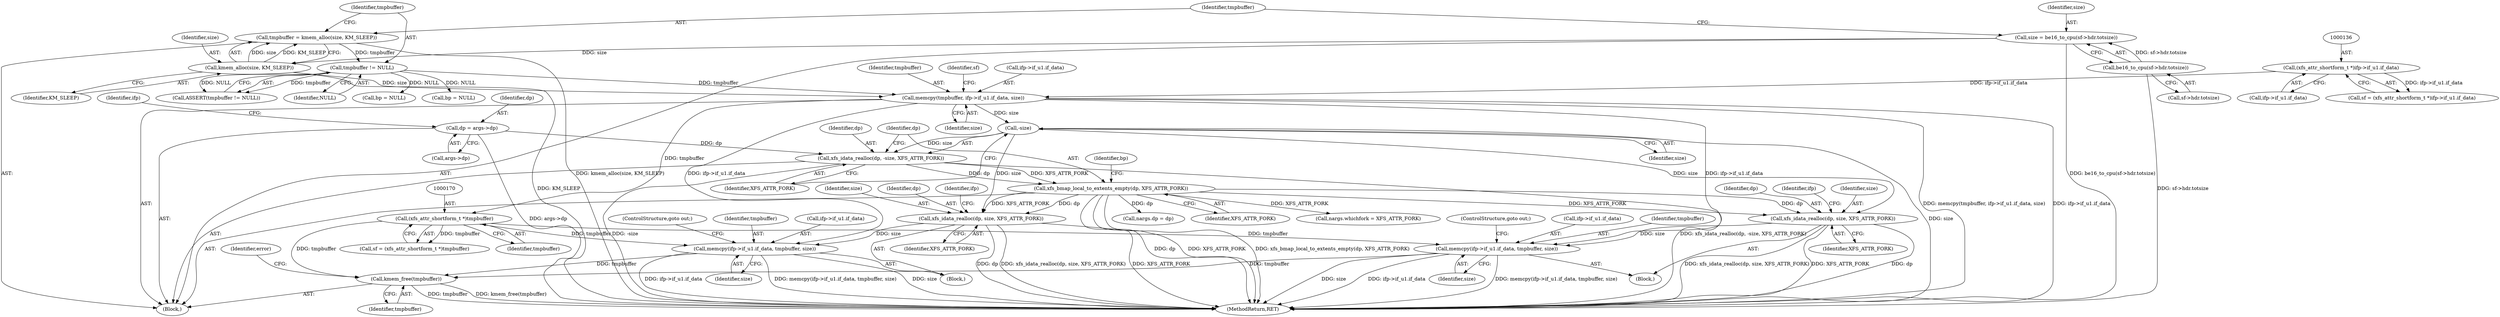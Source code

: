 digraph "0_linux_bb3d48dcf86a97dc25fe9fc2c11938e19cb4399a@API" {
"1000419" [label="(Call,kmem_free(tmpbuffer))"];
"1000202" [label="(Call,memcpy(ifp->if_u1.if_data, tmpbuffer, size))"];
"1000159" [label="(Call,memcpy(tmpbuffer, ifp->if_u1.if_data, size))"];
"1000156" [label="(Call,tmpbuffer != NULL)"];
"1000150" [label="(Call,tmpbuffer = kmem_alloc(size, KM_SLEEP))"];
"1000152" [label="(Call,kmem_alloc(size, KM_SLEEP))"];
"1000142" [label="(Call,size = be16_to_cpu(sf->hdr.totsize))"];
"1000144" [label="(Call,be16_to_cpu(sf->hdr.totsize))"];
"1000135" [label="(Call,(xfs_attr_shortform_t *)ifp->if_u1.if_data)"];
"1000169" [label="(Call,(xfs_attr_shortform_t *)tmpbuffer)"];
"1000198" [label="(Call,xfs_idata_realloc(dp, size, XFS_ATTR_FORK))"];
"1000177" [label="(Call,xfs_bmap_local_to_extents_empty(dp, XFS_ATTR_FORK))"];
"1000172" [label="(Call,xfs_idata_realloc(dp, -size, XFS_ATTR_FORK))"];
"1000123" [label="(Call,dp = args->dp)"];
"1000174" [label="(Call,-size)"];
"1000241" [label="(Call,memcpy(ifp->if_u1.if_data, tmpbuffer, size))"];
"1000237" [label="(Call,xfs_idata_realloc(dp, size, XFS_ATTR_FORK))"];
"1000109" [label="(Block,)"];
"1000151" [label="(Identifier,tmpbuffer)"];
"1000150" [label="(Call,tmpbuffer = kmem_alloc(size, KM_SLEEP))"];
"1000155" [label="(Call,ASSERT(tmpbuffer != NULL))"];
"1000154" [label="(Identifier,KM_SLEEP)"];
"1000143" [label="(Identifier,size)"];
"1000180" [label="(Call,bp = NULL)"];
"1000175" [label="(Identifier,size)"];
"1000142" [label="(Call,size = be16_to_cpu(sf->hdr.totsize))"];
"1000161" [label="(Call,ifp->if_u1.if_data)"];
"1000249" [label="(ControlStructure,goto out;)"];
"1000208" [label="(Identifier,tmpbuffer)"];
"1000181" [label="(Identifier,bp)"];
"1000205" [label="(Identifier,ifp)"];
"1000176" [label="(Identifier,XFS_ATTR_FORK)"];
"1000169" [label="(Call,(xfs_attr_shortform_t *)tmpbuffer)"];
"1000160" [label="(Identifier,tmpbuffer)"];
"1000420" [label="(Identifier,tmpbuffer)"];
"1000159" [label="(Call,memcpy(tmpbuffer, ifp->if_u1.if_data, size))"];
"1000419" [label="(Call,kmem_free(tmpbuffer))"];
"1000191" [label="(Block,)"];
"1000210" [label="(ControlStructure,goto out;)"];
"1000166" [label="(Identifier,size)"];
"1000231" [label="(Call,bp = NULL)"];
"1000133" [label="(Call,sf = (xfs_attr_shortform_t *)ifp->if_u1.if_data)"];
"1000177" [label="(Call,xfs_bmap_local_to_extents_empty(dp, XFS_ATTR_FORK))"];
"1000247" [label="(Identifier,tmpbuffer)"];
"1000144" [label="(Call,be16_to_cpu(sf->hdr.totsize))"];
"1000244" [label="(Identifier,ifp)"];
"1000153" [label="(Identifier,size)"];
"1000241" [label="(Call,memcpy(ifp->if_u1.if_data, tmpbuffer, size))"];
"1000248" [label="(Identifier,size)"];
"1000258" [label="(Call,nargs.dp = dp)"];
"1000135" [label="(Call,(xfs_attr_shortform_t *)ifp->if_u1.if_data)"];
"1000174" [label="(Call,-size)"];
"1000203" [label="(Call,ifp->if_u1.if_data)"];
"1000137" [label="(Call,ifp->if_u1.if_data)"];
"1000171" [label="(Identifier,tmpbuffer)"];
"1000156" [label="(Call,tmpbuffer != NULL)"];
"1000157" [label="(Identifier,tmpbuffer)"];
"1000125" [label="(Call,args->dp)"];
"1000200" [label="(Identifier,size)"];
"1000209" [label="(Identifier,size)"];
"1000173" [label="(Identifier,dp)"];
"1000167" [label="(Call,sf = (xfs_attr_shortform_t *)tmpbuffer)"];
"1000198" [label="(Call,xfs_idata_realloc(dp, size, XFS_ATTR_FORK))"];
"1000179" [label="(Identifier,XFS_ATTR_FORK)"];
"1000239" [label="(Identifier,size)"];
"1000145" [label="(Call,sf->hdr.totsize)"];
"1000152" [label="(Call,kmem_alloc(size, KM_SLEEP))"];
"1000238" [label="(Identifier,dp)"];
"1000242" [label="(Call,ifp->if_u1.if_data)"];
"1000423" [label="(MethodReturn,RET)"];
"1000178" [label="(Identifier,dp)"];
"1000199" [label="(Identifier,dp)"];
"1000123" [label="(Call,dp = args->dp)"];
"1000291" [label="(Call,nargs.whichfork = XFS_ATTR_FORK)"];
"1000237" [label="(Call,xfs_idata_realloc(dp, size, XFS_ATTR_FORK))"];
"1000158" [label="(Identifier,NULL)"];
"1000124" [label="(Identifier,dp)"];
"1000129" [label="(Identifier,ifp)"];
"1000240" [label="(Identifier,XFS_ATTR_FORK)"];
"1000168" [label="(Identifier,sf)"];
"1000202" [label="(Call,memcpy(ifp->if_u1.if_data, tmpbuffer, size))"];
"1000224" [label="(Block,)"];
"1000422" [label="(Identifier,error)"];
"1000201" [label="(Identifier,XFS_ATTR_FORK)"];
"1000172" [label="(Call,xfs_idata_realloc(dp, -size, XFS_ATTR_FORK))"];
"1000419" -> "1000109"  [label="AST: "];
"1000419" -> "1000420"  [label="CFG: "];
"1000420" -> "1000419"  [label="AST: "];
"1000422" -> "1000419"  [label="CFG: "];
"1000419" -> "1000423"  [label="DDG: tmpbuffer"];
"1000419" -> "1000423"  [label="DDG: kmem_free(tmpbuffer)"];
"1000202" -> "1000419"  [label="DDG: tmpbuffer"];
"1000169" -> "1000419"  [label="DDG: tmpbuffer"];
"1000241" -> "1000419"  [label="DDG: tmpbuffer"];
"1000202" -> "1000191"  [label="AST: "];
"1000202" -> "1000209"  [label="CFG: "];
"1000203" -> "1000202"  [label="AST: "];
"1000208" -> "1000202"  [label="AST: "];
"1000209" -> "1000202"  [label="AST: "];
"1000210" -> "1000202"  [label="CFG: "];
"1000202" -> "1000423"  [label="DDG: size"];
"1000202" -> "1000423"  [label="DDG: ifp->if_u1.if_data"];
"1000202" -> "1000423"  [label="DDG: memcpy(ifp->if_u1.if_data, tmpbuffer, size)"];
"1000159" -> "1000202"  [label="DDG: ifp->if_u1.if_data"];
"1000169" -> "1000202"  [label="DDG: tmpbuffer"];
"1000198" -> "1000202"  [label="DDG: size"];
"1000159" -> "1000109"  [label="AST: "];
"1000159" -> "1000166"  [label="CFG: "];
"1000160" -> "1000159"  [label="AST: "];
"1000161" -> "1000159"  [label="AST: "];
"1000166" -> "1000159"  [label="AST: "];
"1000168" -> "1000159"  [label="CFG: "];
"1000159" -> "1000423"  [label="DDG: memcpy(tmpbuffer, ifp->if_u1.if_data, size)"];
"1000159" -> "1000423"  [label="DDG: ifp->if_u1.if_data"];
"1000156" -> "1000159"  [label="DDG: tmpbuffer"];
"1000135" -> "1000159"  [label="DDG: ifp->if_u1.if_data"];
"1000152" -> "1000159"  [label="DDG: size"];
"1000159" -> "1000169"  [label="DDG: tmpbuffer"];
"1000159" -> "1000174"  [label="DDG: size"];
"1000159" -> "1000241"  [label="DDG: ifp->if_u1.if_data"];
"1000156" -> "1000155"  [label="AST: "];
"1000156" -> "1000158"  [label="CFG: "];
"1000157" -> "1000156"  [label="AST: "];
"1000158" -> "1000156"  [label="AST: "];
"1000155" -> "1000156"  [label="CFG: "];
"1000156" -> "1000155"  [label="DDG: tmpbuffer"];
"1000156" -> "1000155"  [label="DDG: NULL"];
"1000150" -> "1000156"  [label="DDG: tmpbuffer"];
"1000156" -> "1000180"  [label="DDG: NULL"];
"1000156" -> "1000231"  [label="DDG: NULL"];
"1000150" -> "1000109"  [label="AST: "];
"1000150" -> "1000152"  [label="CFG: "];
"1000151" -> "1000150"  [label="AST: "];
"1000152" -> "1000150"  [label="AST: "];
"1000157" -> "1000150"  [label="CFG: "];
"1000150" -> "1000423"  [label="DDG: kmem_alloc(size, KM_SLEEP)"];
"1000152" -> "1000150"  [label="DDG: size"];
"1000152" -> "1000150"  [label="DDG: KM_SLEEP"];
"1000152" -> "1000154"  [label="CFG: "];
"1000153" -> "1000152"  [label="AST: "];
"1000154" -> "1000152"  [label="AST: "];
"1000152" -> "1000423"  [label="DDG: KM_SLEEP"];
"1000142" -> "1000152"  [label="DDG: size"];
"1000142" -> "1000109"  [label="AST: "];
"1000142" -> "1000144"  [label="CFG: "];
"1000143" -> "1000142"  [label="AST: "];
"1000144" -> "1000142"  [label="AST: "];
"1000151" -> "1000142"  [label="CFG: "];
"1000142" -> "1000423"  [label="DDG: be16_to_cpu(sf->hdr.totsize)"];
"1000144" -> "1000142"  [label="DDG: sf->hdr.totsize"];
"1000144" -> "1000145"  [label="CFG: "];
"1000145" -> "1000144"  [label="AST: "];
"1000144" -> "1000423"  [label="DDG: sf->hdr.totsize"];
"1000135" -> "1000133"  [label="AST: "];
"1000135" -> "1000137"  [label="CFG: "];
"1000136" -> "1000135"  [label="AST: "];
"1000137" -> "1000135"  [label="AST: "];
"1000133" -> "1000135"  [label="CFG: "];
"1000135" -> "1000133"  [label="DDG: ifp->if_u1.if_data"];
"1000169" -> "1000167"  [label="AST: "];
"1000169" -> "1000171"  [label="CFG: "];
"1000170" -> "1000169"  [label="AST: "];
"1000171" -> "1000169"  [label="AST: "];
"1000167" -> "1000169"  [label="CFG: "];
"1000169" -> "1000167"  [label="DDG: tmpbuffer"];
"1000169" -> "1000241"  [label="DDG: tmpbuffer"];
"1000198" -> "1000191"  [label="AST: "];
"1000198" -> "1000201"  [label="CFG: "];
"1000199" -> "1000198"  [label="AST: "];
"1000200" -> "1000198"  [label="AST: "];
"1000201" -> "1000198"  [label="AST: "];
"1000205" -> "1000198"  [label="CFG: "];
"1000198" -> "1000423"  [label="DDG: XFS_ATTR_FORK"];
"1000198" -> "1000423"  [label="DDG: dp"];
"1000198" -> "1000423"  [label="DDG: xfs_idata_realloc(dp, size, XFS_ATTR_FORK)"];
"1000177" -> "1000198"  [label="DDG: dp"];
"1000177" -> "1000198"  [label="DDG: XFS_ATTR_FORK"];
"1000174" -> "1000198"  [label="DDG: size"];
"1000177" -> "1000109"  [label="AST: "];
"1000177" -> "1000179"  [label="CFG: "];
"1000178" -> "1000177"  [label="AST: "];
"1000179" -> "1000177"  [label="AST: "];
"1000181" -> "1000177"  [label="CFG: "];
"1000177" -> "1000423"  [label="DDG: dp"];
"1000177" -> "1000423"  [label="DDG: XFS_ATTR_FORK"];
"1000177" -> "1000423"  [label="DDG: xfs_bmap_local_to_extents_empty(dp, XFS_ATTR_FORK)"];
"1000172" -> "1000177"  [label="DDG: dp"];
"1000172" -> "1000177"  [label="DDG: XFS_ATTR_FORK"];
"1000177" -> "1000237"  [label="DDG: dp"];
"1000177" -> "1000237"  [label="DDG: XFS_ATTR_FORK"];
"1000177" -> "1000258"  [label="DDG: dp"];
"1000177" -> "1000291"  [label="DDG: XFS_ATTR_FORK"];
"1000172" -> "1000109"  [label="AST: "];
"1000172" -> "1000176"  [label="CFG: "];
"1000173" -> "1000172"  [label="AST: "];
"1000174" -> "1000172"  [label="AST: "];
"1000176" -> "1000172"  [label="AST: "];
"1000178" -> "1000172"  [label="CFG: "];
"1000172" -> "1000423"  [label="DDG: xfs_idata_realloc(dp, -size, XFS_ATTR_FORK)"];
"1000172" -> "1000423"  [label="DDG: -size"];
"1000123" -> "1000172"  [label="DDG: dp"];
"1000174" -> "1000172"  [label="DDG: size"];
"1000123" -> "1000109"  [label="AST: "];
"1000123" -> "1000125"  [label="CFG: "];
"1000124" -> "1000123"  [label="AST: "];
"1000125" -> "1000123"  [label="AST: "];
"1000129" -> "1000123"  [label="CFG: "];
"1000123" -> "1000423"  [label="DDG: args->dp"];
"1000174" -> "1000175"  [label="CFG: "];
"1000175" -> "1000174"  [label="AST: "];
"1000176" -> "1000174"  [label="CFG: "];
"1000174" -> "1000423"  [label="DDG: size"];
"1000174" -> "1000237"  [label="DDG: size"];
"1000241" -> "1000224"  [label="AST: "];
"1000241" -> "1000248"  [label="CFG: "];
"1000242" -> "1000241"  [label="AST: "];
"1000247" -> "1000241"  [label="AST: "];
"1000248" -> "1000241"  [label="AST: "];
"1000249" -> "1000241"  [label="CFG: "];
"1000241" -> "1000423"  [label="DDG: size"];
"1000241" -> "1000423"  [label="DDG: ifp->if_u1.if_data"];
"1000241" -> "1000423"  [label="DDG: memcpy(ifp->if_u1.if_data, tmpbuffer, size)"];
"1000237" -> "1000241"  [label="DDG: size"];
"1000237" -> "1000224"  [label="AST: "];
"1000237" -> "1000240"  [label="CFG: "];
"1000238" -> "1000237"  [label="AST: "];
"1000239" -> "1000237"  [label="AST: "];
"1000240" -> "1000237"  [label="AST: "];
"1000244" -> "1000237"  [label="CFG: "];
"1000237" -> "1000423"  [label="DDG: xfs_idata_realloc(dp, size, XFS_ATTR_FORK)"];
"1000237" -> "1000423"  [label="DDG: XFS_ATTR_FORK"];
"1000237" -> "1000423"  [label="DDG: dp"];
}

